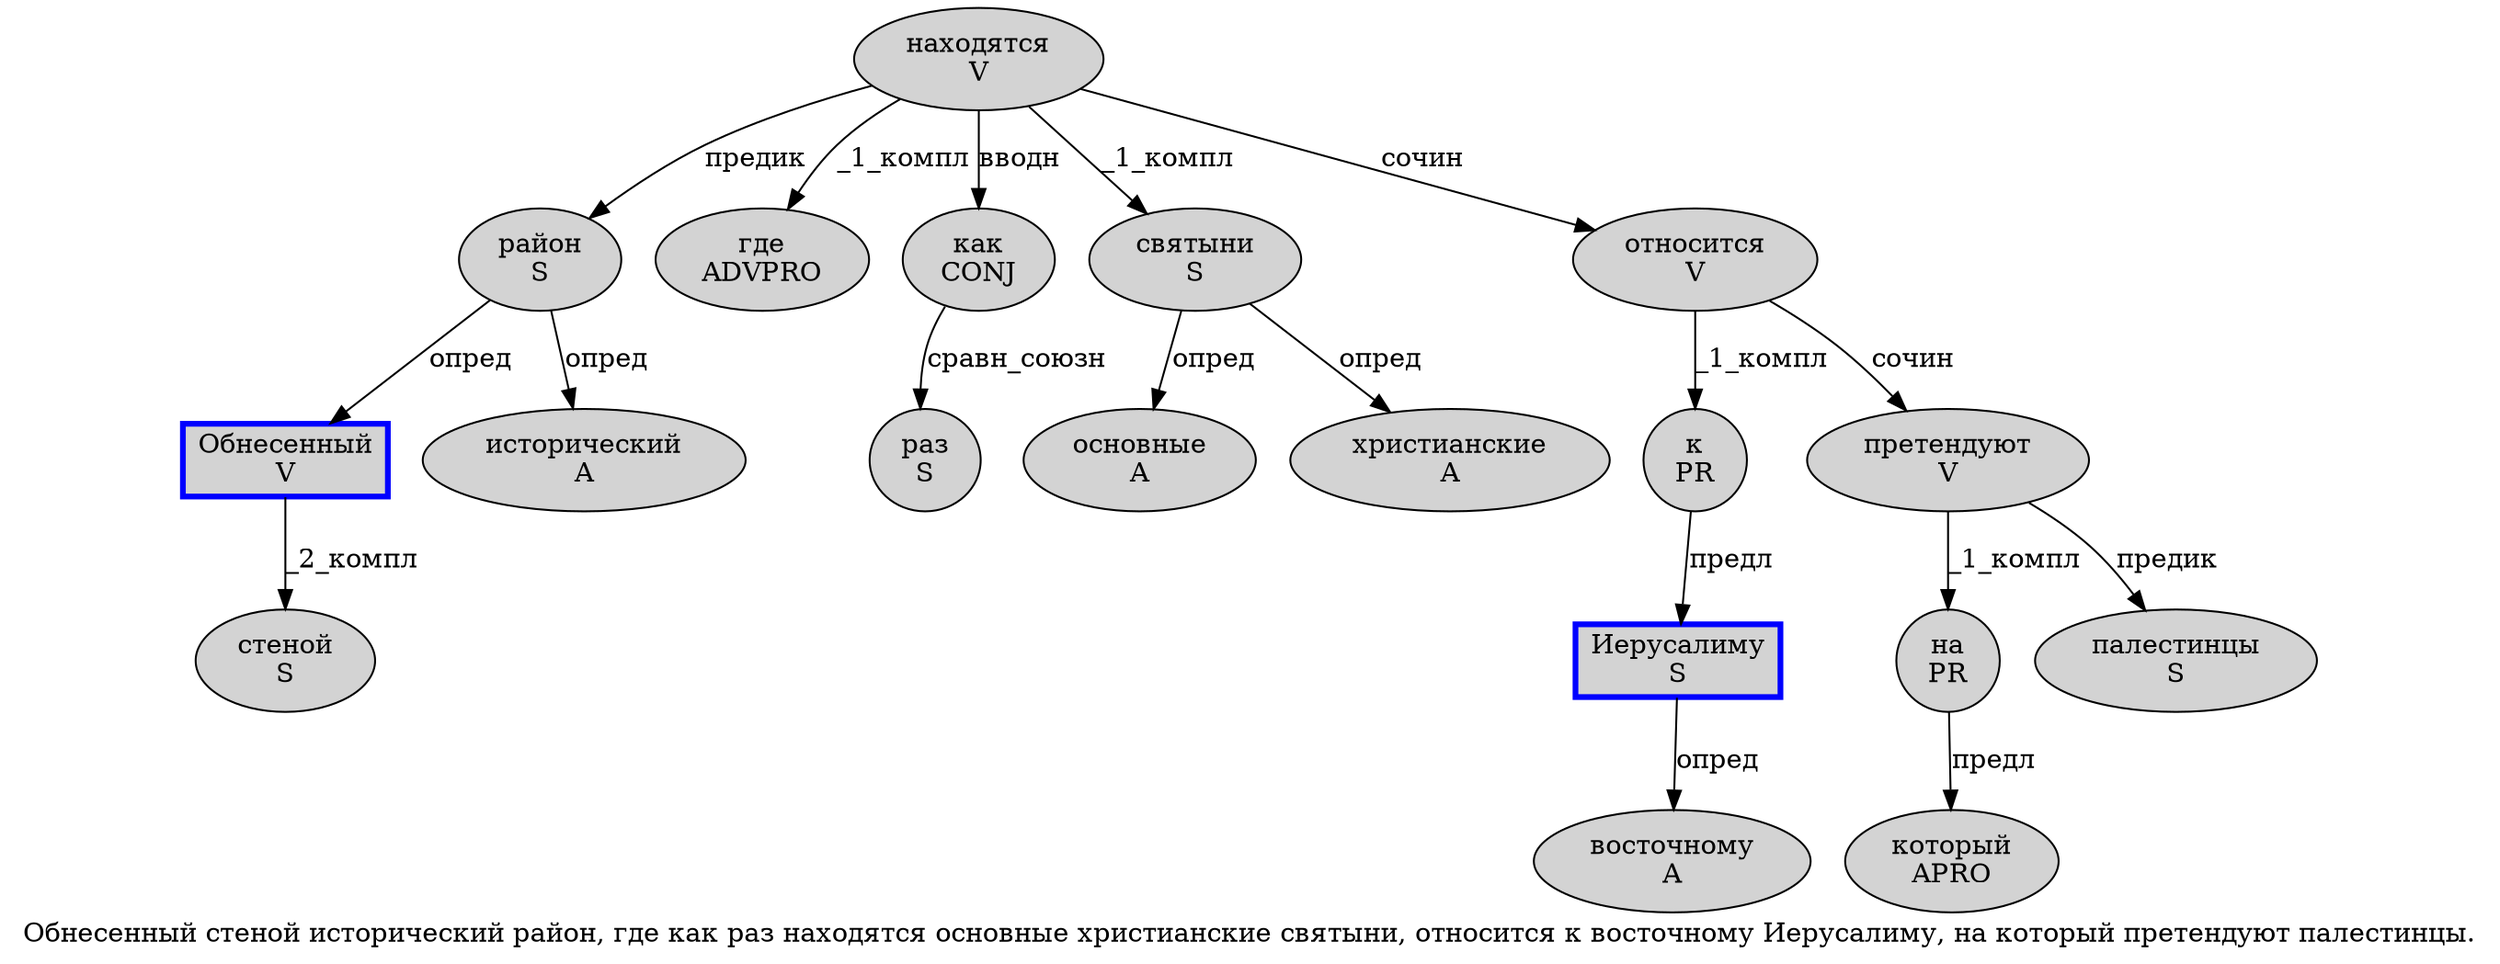 digraph SENTENCE_249 {
	graph [label="Обнесенный стеной исторический район, где как раз находятся основные христианские святыни, относится к восточному Иерусалиму, на который претендуют палестинцы."]
	node [style=filled]
		0 [label="Обнесенный
V" color=blue fillcolor=lightgray penwidth=3 shape=box]
		1 [label="стеной
S" color="" fillcolor=lightgray penwidth=1 shape=ellipse]
		2 [label="исторический
A" color="" fillcolor=lightgray penwidth=1 shape=ellipse]
		3 [label="район
S" color="" fillcolor=lightgray penwidth=1 shape=ellipse]
		5 [label="где
ADVPRO" color="" fillcolor=lightgray penwidth=1 shape=ellipse]
		6 [label="как
CONJ" color="" fillcolor=lightgray penwidth=1 shape=ellipse]
		7 [label="раз
S" color="" fillcolor=lightgray penwidth=1 shape=ellipse]
		8 [label="находятся
V" color="" fillcolor=lightgray penwidth=1 shape=ellipse]
		9 [label="основные
A" color="" fillcolor=lightgray penwidth=1 shape=ellipse]
		10 [label="христианские
A" color="" fillcolor=lightgray penwidth=1 shape=ellipse]
		11 [label="святыни
S" color="" fillcolor=lightgray penwidth=1 shape=ellipse]
		13 [label="относится
V" color="" fillcolor=lightgray penwidth=1 shape=ellipse]
		14 [label="к
PR" color="" fillcolor=lightgray penwidth=1 shape=ellipse]
		15 [label="восточному
A" color="" fillcolor=lightgray penwidth=1 shape=ellipse]
		16 [label="Иерусалиму
S" color=blue fillcolor=lightgray penwidth=3 shape=box]
		18 [label="на
PR" color="" fillcolor=lightgray penwidth=1 shape=ellipse]
		19 [label="который
APRO" color="" fillcolor=lightgray penwidth=1 shape=ellipse]
		20 [label="претендуют
V" color="" fillcolor=lightgray penwidth=1 shape=ellipse]
		21 [label="палестинцы
S" color="" fillcolor=lightgray penwidth=1 shape=ellipse]
			6 -> 7 [label="сравн_союзн"]
			8 -> 3 [label="предик"]
			8 -> 5 [label="_1_компл"]
			8 -> 6 [label="вводн"]
			8 -> 11 [label="_1_компл"]
			8 -> 13 [label="сочин"]
			11 -> 9 [label="опред"]
			11 -> 10 [label="опред"]
			3 -> 0 [label="опред"]
			3 -> 2 [label="опред"]
			16 -> 15 [label="опред"]
			18 -> 19 [label="предл"]
			20 -> 18 [label="_1_компл"]
			20 -> 21 [label="предик"]
			13 -> 14 [label="_1_компл"]
			13 -> 20 [label="сочин"]
			0 -> 1 [label="_2_компл"]
			14 -> 16 [label="предл"]
}
